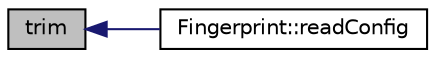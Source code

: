 digraph "trim"
{
  edge [fontname="Helvetica",fontsize="10",labelfontname="Helvetica",labelfontsize="10"];
  node [fontname="Helvetica",fontsize="10",shape=record];
  rankdir="LR";
  Node1 [label="trim",height=0.2,width=0.4,color="black", fillcolor="grey75", style="filled", fontcolor="black"];
  Node1 -> Node2 [dir="back",color="midnightblue",fontsize="10",style="solid",fontname="Helvetica"];
  Node2 [label="Fingerprint::readConfig",height=0.2,width=0.4,color="black", fillcolor="white", style="filled",URL="$class_fingerprint.html#aac04dbf5582f4120838faa0c00316012"];
}

